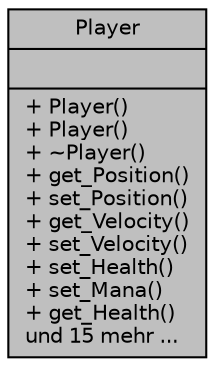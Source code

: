 digraph "Player"
{
 // INTERACTIVE_SVG=YES
  bgcolor="transparent";
  edge [fontname="Helvetica",fontsize="10",labelfontname="Helvetica",labelfontsize="10"];
  node [fontname="Helvetica",fontsize="10",shape=record];
  Node1 [label="{Player\n||+ Player()\l+ Player()\l+ ~Player()\l+ get_Position()\l+ set_Position()\l+ get_Velocity()\l+ set_Velocity()\l+ set_Health()\l+ set_Mana()\l+ get_Health()\lund 15 mehr ...\l}",height=0.2,width=0.4,color="black", fillcolor="grey75", style="filled" fontcolor="black"];
}
